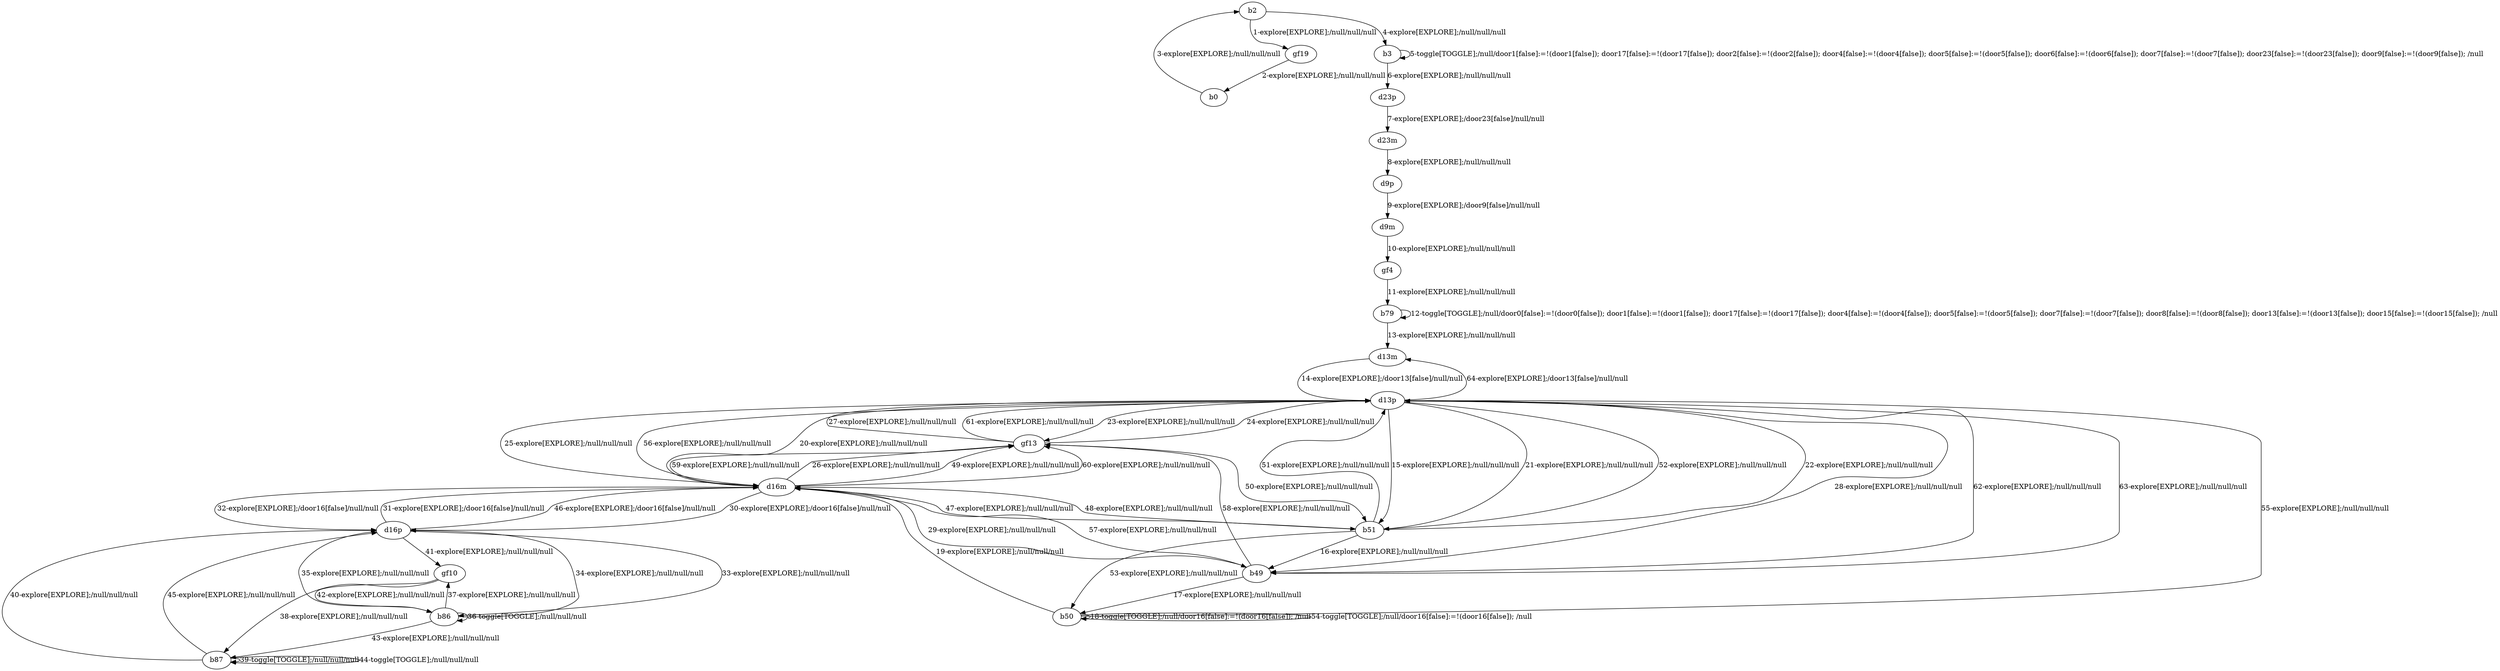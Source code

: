 # Total number of goals covered by this test: 1
# b86 --> d16p

digraph g {
"b2" -> "gf19" [label = "1-explore[EXPLORE];/null/null/null"];
"gf19" -> "b0" [label = "2-explore[EXPLORE];/null/null/null"];
"b0" -> "b2" [label = "3-explore[EXPLORE];/null/null/null"];
"b2" -> "b3" [label = "4-explore[EXPLORE];/null/null/null"];
"b3" -> "b3" [label = "5-toggle[TOGGLE];/null/door1[false]:=!(door1[false]); door17[false]:=!(door17[false]); door2[false]:=!(door2[false]); door4[false]:=!(door4[false]); door5[false]:=!(door5[false]); door6[false]:=!(door6[false]); door7[false]:=!(door7[false]); door23[false]:=!(door23[false]); door9[false]:=!(door9[false]); /null"];
"b3" -> "d23p" [label = "6-explore[EXPLORE];/null/null/null"];
"d23p" -> "d23m" [label = "7-explore[EXPLORE];/door23[false]/null/null"];
"d23m" -> "d9p" [label = "8-explore[EXPLORE];/null/null/null"];
"d9p" -> "d9m" [label = "9-explore[EXPLORE];/door9[false]/null/null"];
"d9m" -> "gf4" [label = "10-explore[EXPLORE];/null/null/null"];
"gf4" -> "b79" [label = "11-explore[EXPLORE];/null/null/null"];
"b79" -> "b79" [label = "12-toggle[TOGGLE];/null/door0[false]:=!(door0[false]); door1[false]:=!(door1[false]); door17[false]:=!(door17[false]); door4[false]:=!(door4[false]); door5[false]:=!(door5[false]); door7[false]:=!(door7[false]); door8[false]:=!(door8[false]); door13[false]:=!(door13[false]); door15[false]:=!(door15[false]); /null"];
"b79" -> "d13m" [label = "13-explore[EXPLORE];/null/null/null"];
"d13m" -> "d13p" [label = "14-explore[EXPLORE];/door13[false]/null/null"];
"d13p" -> "b51" [label = "15-explore[EXPLORE];/null/null/null"];
"b51" -> "b49" [label = "16-explore[EXPLORE];/null/null/null"];
"b49" -> "b50" [label = "17-explore[EXPLORE];/null/null/null"];
"b50" -> "b50" [label = "18-toggle[TOGGLE];/null/door16[false]:=!(door16[false]); /null"];
"b50" -> "d16m" [label = "19-explore[EXPLORE];/null/null/null"];
"d16m" -> "d13p" [label = "20-explore[EXPLORE];/null/null/null"];
"d13p" -> "b51" [label = "21-explore[EXPLORE];/null/null/null"];
"b51" -> "d13p" [label = "22-explore[EXPLORE];/null/null/null"];
"d13p" -> "gf13" [label = "23-explore[EXPLORE];/null/null/null"];
"gf13" -> "d13p" [label = "24-explore[EXPLORE];/null/null/null"];
"d13p" -> "d16m" [label = "25-explore[EXPLORE];/null/null/null"];
"d16m" -> "gf13" [label = "26-explore[EXPLORE];/null/null/null"];
"gf13" -> "d13p" [label = "27-explore[EXPLORE];/null/null/null"];
"d13p" -> "b49" [label = "28-explore[EXPLORE];/null/null/null"];
"b49" -> "d16m" [label = "29-explore[EXPLORE];/null/null/null"];
"d16m" -> "d16p" [label = "30-explore[EXPLORE];/door16[false]/null/null"];
"d16p" -> "d16m" [label = "31-explore[EXPLORE];/door16[false]/null/null"];
"d16m" -> "d16p" [label = "32-explore[EXPLORE];/door16[false]/null/null"];
"d16p" -> "b86" [label = "33-explore[EXPLORE];/null/null/null"];
"b86" -> "d16p" [label = "34-explore[EXPLORE];/null/null/null"];
"d16p" -> "b86" [label = "35-explore[EXPLORE];/null/null/null"];
"b86" -> "b86" [label = "36-toggle[TOGGLE];/null/null/null"];
"b86" -> "gf10" [label = "37-explore[EXPLORE];/null/null/null"];
"gf10" -> "b87" [label = "38-explore[EXPLORE];/null/null/null"];
"b87" -> "b87" [label = "39-toggle[TOGGLE];/null/null/null"];
"b87" -> "d16p" [label = "40-explore[EXPLORE];/null/null/null"];
"d16p" -> "gf10" [label = "41-explore[EXPLORE];/null/null/null"];
"gf10" -> "b86" [label = "42-explore[EXPLORE];/null/null/null"];
"b86" -> "b87" [label = "43-explore[EXPLORE];/null/null/null"];
"b87" -> "b87" [label = "44-toggle[TOGGLE];/null/null/null"];
"b87" -> "d16p" [label = "45-explore[EXPLORE];/null/null/null"];
"d16p" -> "d16m" [label = "46-explore[EXPLORE];/door16[false]/null/null"];
"d16m" -> "b51" [label = "47-explore[EXPLORE];/null/null/null"];
"b51" -> "d16m" [label = "48-explore[EXPLORE];/null/null/null"];
"d16m" -> "gf13" [label = "49-explore[EXPLORE];/null/null/null"];
"gf13" -> "b51" [label = "50-explore[EXPLORE];/null/null/null"];
"b51" -> "d13p" [label = "51-explore[EXPLORE];/null/null/null"];
"d13p" -> "b51" [label = "52-explore[EXPLORE];/null/null/null"];
"b51" -> "b50" [label = "53-explore[EXPLORE];/null/null/null"];
"b50" -> "b50" [label = "54-toggle[TOGGLE];/null/door16[false]:=!(door16[false]); /null"];
"b50" -> "d13p" [label = "55-explore[EXPLORE];/null/null/null"];
"d13p" -> "d16m" [label = "56-explore[EXPLORE];/null/null/null"];
"d16m" -> "b49" [label = "57-explore[EXPLORE];/null/null/null"];
"b49" -> "gf13" [label = "58-explore[EXPLORE];/null/null/null"];
"gf13" -> "d16m" [label = "59-explore[EXPLORE];/null/null/null"];
"d16m" -> "gf13" [label = "60-explore[EXPLORE];/null/null/null"];
"gf13" -> "d13p" [label = "61-explore[EXPLORE];/null/null/null"];
"d13p" -> "b49" [label = "62-explore[EXPLORE];/null/null/null"];
"b49" -> "d13p" [label = "63-explore[EXPLORE];/null/null/null"];
"d13p" -> "d13m" [label = "64-explore[EXPLORE];/door13[false]/null/null"];
}